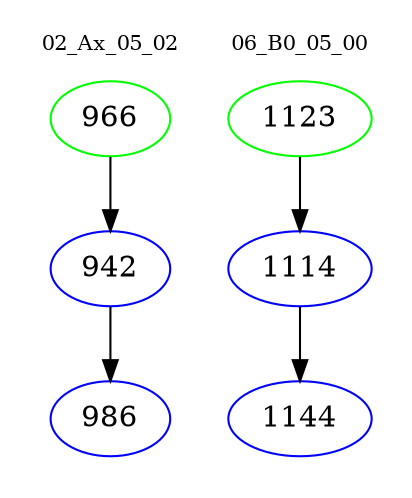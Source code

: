 digraph{
subgraph cluster_0 {
color = white
label = "02_Ax_05_02";
fontsize=10;
T0_966 [label="966", color="green"]
T0_966 -> T0_942 [color="black"]
T0_942 [label="942", color="blue"]
T0_942 -> T0_986 [color="black"]
T0_986 [label="986", color="blue"]
}
subgraph cluster_1 {
color = white
label = "06_B0_05_00";
fontsize=10;
T1_1123 [label="1123", color="green"]
T1_1123 -> T1_1114 [color="black"]
T1_1114 [label="1114", color="blue"]
T1_1114 -> T1_1144 [color="black"]
T1_1144 [label="1144", color="blue"]
}
}

